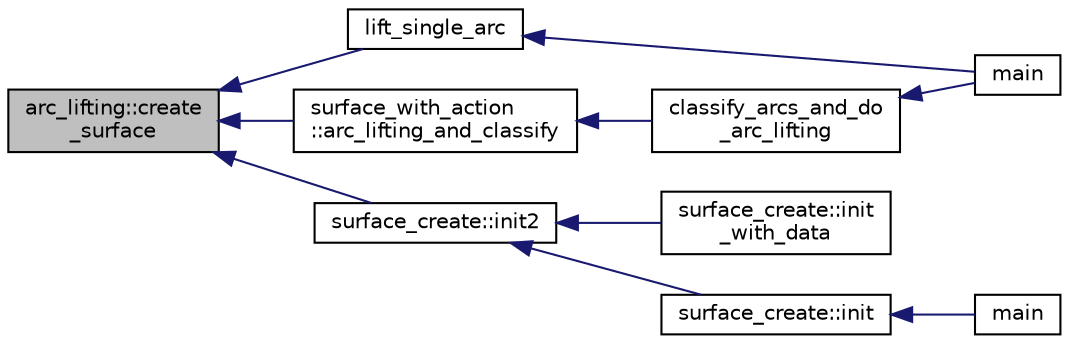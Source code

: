 digraph "arc_lifting::create_surface"
{
  edge [fontname="Helvetica",fontsize="10",labelfontname="Helvetica",labelfontsize="10"];
  node [fontname="Helvetica",fontsize="10",shape=record];
  rankdir="LR";
  Node345 [label="arc_lifting::create\l_surface",height=0.2,width=0.4,color="black", fillcolor="grey75", style="filled", fontcolor="black"];
  Node345 -> Node346 [dir="back",color="midnightblue",fontsize="10",style="solid",fontname="Helvetica"];
  Node346 [label="lift_single_arc",height=0.2,width=0.4,color="black", fillcolor="white", style="filled",URL="$d6/dc3/arc__lifting__main_8_c.html#a0bdc148f70112959722a40cf9758d54b"];
  Node346 -> Node347 [dir="back",color="midnightblue",fontsize="10",style="solid",fontname="Helvetica"];
  Node347 [label="main",height=0.2,width=0.4,color="black", fillcolor="white", style="filled",URL="$d6/dc3/arc__lifting__main_8_c.html#a217dbf8b442f20279ea00b898af96f52"];
  Node345 -> Node348 [dir="back",color="midnightblue",fontsize="10",style="solid",fontname="Helvetica"];
  Node348 [label="surface_create::init2",height=0.2,width=0.4,color="black", fillcolor="white", style="filled",URL="$de/da4/classsurface__create.html#a0d600640f7dd62d5a6c36443effdab59"];
  Node348 -> Node349 [dir="back",color="midnightblue",fontsize="10",style="solid",fontname="Helvetica"];
  Node349 [label="surface_create::init\l_with_data",height=0.2,width=0.4,color="black", fillcolor="white", style="filled",URL="$de/da4/classsurface__create.html#a9226f687139676532adb1aa971fbade2"];
  Node348 -> Node350 [dir="back",color="midnightblue",fontsize="10",style="solid",fontname="Helvetica"];
  Node350 [label="surface_create::init",height=0.2,width=0.4,color="black", fillcolor="white", style="filled",URL="$de/da4/classsurface__create.html#ab0db5c12825f778e3caf8aa4da02eb06"];
  Node350 -> Node351 [dir="back",color="midnightblue",fontsize="10",style="solid",fontname="Helvetica"];
  Node351 [label="main",height=0.2,width=0.4,color="black", fillcolor="white", style="filled",URL="$d2/dfa/create__surface__main_8_c.html#a217dbf8b442f20279ea00b898af96f52"];
  Node345 -> Node352 [dir="back",color="midnightblue",fontsize="10",style="solid",fontname="Helvetica"];
  Node352 [label="surface_with_action\l::arc_lifting_and_classify",height=0.2,width=0.4,color="black", fillcolor="white", style="filled",URL="$d8/df9/classsurface__with__action.html#a62a3948f830c59e09ef94937650a07a4"];
  Node352 -> Node353 [dir="back",color="midnightblue",fontsize="10",style="solid",fontname="Helvetica"];
  Node353 [label="classify_arcs_and_do\l_arc_lifting",height=0.2,width=0.4,color="black", fillcolor="white", style="filled",URL="$d6/dc3/arc__lifting__main_8_c.html#afdd7be16f16b8c71e9a72fe5f6a0b59c"];
  Node353 -> Node347 [dir="back",color="midnightblue",fontsize="10",style="solid",fontname="Helvetica"];
}
